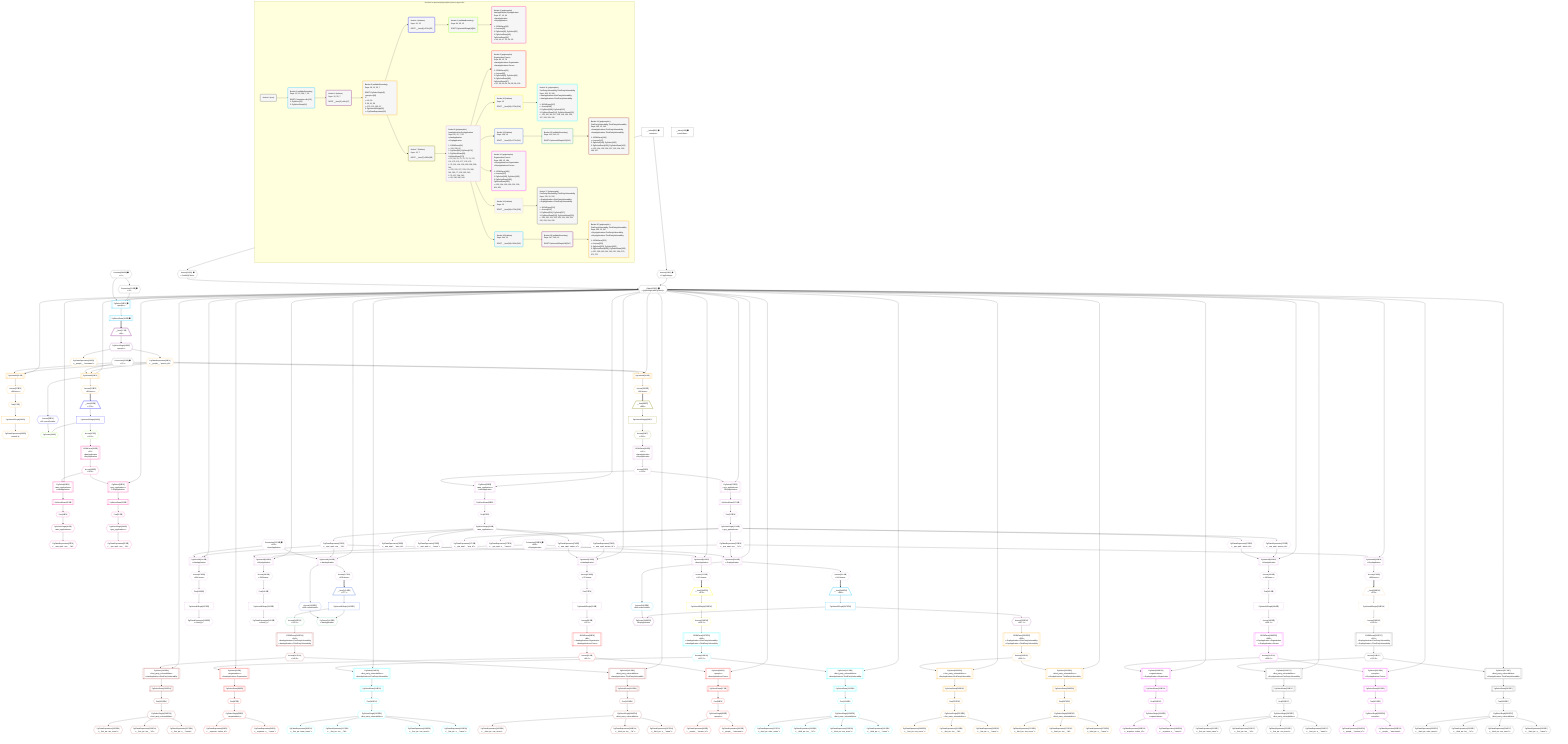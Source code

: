 %%{init: {'themeVariables': { 'fontSize': '12px'}}}%%
graph TD
    classDef path fill:#eee,stroke:#000,color:#000
    classDef plan fill:#fff,stroke-width:1px,color:#000
    classDef itemplan fill:#fff,stroke-width:2px,color:#000
    classDef unbatchedplan fill:#dff,stroke-width:1px,color:#000
    classDef sideeffectplan fill:#fcc,stroke-width:2px,color:#000
    classDef bucket fill:#f6f6f6,color:#000,stroke-width:2px,text-align:left


    %% plan dependencies
    Connection13{{"Connection[13∈0] ➊<br />ᐸ9ᐳ"}}:::plan
    Constant284{{"Constant[284∈0] ➊<br />ᐸ4ᐳ"}}:::plan
    Constant284 --> Connection13
    Connection25{{"Connection[25∈0] ➊<br />ᐸ21ᐳ"}}:::plan
    Object12{{"Object[12∈0] ➊<br />ᐸ{pgSettings,withPgClient}ᐳ"}}:::plan
    Access10{{"Access[10∈0] ➊<br />ᐸ2.pgSettingsᐳ"}}:::plan
    Access11{{"Access[11∈0] ➊<br />ᐸ2.withPgClientᐳ"}}:::plan
    Access10 & Access11 --> Object12
    __Value2["__Value[2∈0] ➊<br />ᐸcontextᐳ"]:::plan
    __Value2 --> Access10
    __Value2 --> Access11
    __Value4["__Value[4∈0] ➊<br />ᐸrootValueᐳ"]:::plan
    PgSelect15[["PgSelect[15∈1] ➊<br />ᐸpeopleᐳ"]]:::plan
    Object12 & Connection13 & Constant284 --> PgSelect15
    PgSelectRows16[["PgSelectRows[16∈1] ➊"]]:::plan
    PgSelect15 --> PgSelectRows16
    __Item17[/"__Item[17∈2]<br />ᐸ16ᐳ"\]:::itemplan
    PgSelectRows16 ==> __Item17
    PgSelectSingle18{{"PgSelectSingle[18∈2]<br />ᐸpeopleᐳ"}}:::plan
    __Item17 --> PgSelectSingle18
    PgUnionAll31[["PgUnionAll[31∈3]"]]:::plan
    PgClassExpression19{{"PgClassExpression[19∈3]<br />ᐸ__people__.”person_id”ᐳ"}}:::plan
    Object12 & PgClassExpression19 & Connection25 --> PgUnionAll31
    PgUnionAll56[["PgUnionAll[56∈3]"]]:::plan
    Object12 & PgClassExpression19 & Connection25 --> PgUnionAll56
    PgUnionAll26[["PgUnionAll[26∈3]"]]:::plan
    Object12 & PgClassExpression19 & Connection25 --> PgUnionAll26
    PgSelectSingle18 --> PgClassExpression19
    PgClassExpression20{{"PgClassExpression[20∈3]<br />ᐸ__people__.”username”ᐳ"}}:::plan
    PgSelectSingle18 --> PgClassExpression20
    First27{{"First[27∈3]"}}:::plan
    Access273{{"Access[273∈3]<br />ᐸ26.itemsᐳ"}}:::plan
    Access273 --> First27
    PgUnionAllSingle29["PgUnionAllSingle[29∈3]"]:::plan
    First27 --> PgUnionAllSingle29
    PgClassExpression30{{"PgClassExpression[30∈3]<br />ᐸcount(*)ᐳ"}}:::plan
    PgUnionAllSingle29 --> PgClassExpression30
    PgUnionAll26 --> Access273
    Access274{{"Access[274∈3]<br />ᐸ31.itemsᐳ"}}:::plan
    PgUnionAll31 --> Access274
    Access283{{"Access[283∈3]<br />ᐸ56.itemsᐳ"}}:::plan
    PgUnionAll56 --> Access283
    __Item33[/"__Item[33∈4]<br />ᐸ274ᐳ"\]:::itemplan
    Access274 ==> __Item33
    PgUnionAllSingle34["PgUnionAllSingle[34∈4]"]:::plan
    __Item33 --> PgUnionAllSingle34
    Access35{{"Access[35∈4]<br />ᐸ31.cursorDetailsᐳ"}}:::plan
    PgUnionAll31 --> Access35
    PgCursor36{{"PgCursor[36∈5]"}}:::plan
    PgUnionAllSingle34 & Access35 --> PgCursor36
    Access37{{"Access[37∈5]<br />ᐸ34.1ᐳ"}}:::plan
    PgUnionAllSingle34 --> Access37
    PgSelect40[["PgSelect[40∈6]<br />ᐸaws_applicationsᐳ<br />ᐳAwsApplication"]]:::plan
    Access39{{"Access[39∈6]<br />ᐸ38.0ᐳ"}}:::plan
    Object12 & Access39 --> PgSelect40
    PgSelect50[["PgSelect[50∈6]<br />ᐸgcp_applicationsᐳ<br />ᐳGcpApplication"]]:::plan
    Object12 & Access39 --> PgSelect50
    JSONParse38[["JSONParse[38∈6]<br />ᐸ37ᐳ<br />ᐳAwsApplication<br />ᐳGcpApplication"]]:::plan
    Access37 --> JSONParse38
    JSONParse38 --> Access39
    First44{{"First[44∈6]"}}:::plan
    PgSelectRows45[["PgSelectRows[45∈6]"]]:::plan
    PgSelectRows45 --> First44
    PgSelect40 --> PgSelectRows45
    PgSelectSingle46{{"PgSelectSingle[46∈6]<br />ᐸaws_applicationsᐳ"}}:::plan
    First44 --> PgSelectSingle46
    PgClassExpression47{{"PgClassExpression[47∈6]<br />ᐸ__aws_appl...ons__.”id”ᐳ"}}:::plan
    PgSelectSingle46 --> PgClassExpression47
    First52{{"First[52∈6]"}}:::plan
    PgSelectRows53[["PgSelectRows[53∈6]"]]:::plan
    PgSelectRows53 --> First52
    PgSelect50 --> PgSelectRows53
    PgSelectSingle54{{"PgSelectSingle[54∈6]<br />ᐸgcp_applicationsᐳ"}}:::plan
    First52 --> PgSelectSingle54
    PgClassExpression55{{"PgClassExpression[55∈6]<br />ᐸ__gcp_appl...ons__.”id”ᐳ"}}:::plan
    PgSelectSingle54 --> PgClassExpression55
    __Item58[/"__Item[58∈7]<br />ᐸ283ᐳ"\]:::itemplan
    Access283 ==> __Item58
    PgUnionAllSingle59["PgUnionAllSingle[59∈7]"]:::plan
    __Item58 --> PgUnionAllSingle59
    Access60{{"Access[60∈7]<br />ᐸ59.1ᐳ"}}:::plan
    PgUnionAllSingle59 --> Access60
    PgUnionAll139[["PgUnionAll[139∈8]<br />ᐳAwsApplication"]]:::plan
    PgClassExpression71{{"PgClassExpression[71∈8]<br />ᐸ__aws_appl...ons__.”id”ᐳ"}}:::plan
    Connection133{{"Connection[133∈8] ➊<br />ᐸ131ᐳ<br />ᐳAwsApplication"}}:::plan
    Object12 & PgClassExpression71 & Connection133 --> PgUnionAll139
    PgUnionAll244[["PgUnionAll[244∈8]<br />ᐳGcpApplication"]]:::plan
    PgClassExpression176{{"PgClassExpression[176∈8]<br />ᐸ__gcp_appl...ons__.”id”ᐳ"}}:::plan
    Connection238{{"Connection[238∈8] ➊<br />ᐸ236ᐳ<br />ᐳGcpApplication"}}:::plan
    Object12 & PgClassExpression176 & Connection238 --> PgUnionAll244
    PgUnionAll101[["PgUnionAll[101∈8]<br />ᐳAwsApplication"]]:::plan
    Object12 & PgClassExpression71 --> PgUnionAll101
    PgUnionAll206[["PgUnionAll[206∈8]<br />ᐳGcpApplication"]]:::plan
    Object12 & PgClassExpression176 --> PgUnionAll206
    PgUnionAll75[["PgUnionAll[75∈8]<br />ᐳAwsApplication"]]:::plan
    PgClassExpression73{{"PgClassExpression[73∈8]<br />ᐸ__aws_appl...person_id”ᐳ"}}:::plan
    PgClassExpression74{{"PgClassExpression[74∈8]<br />ᐸ__aws_appl...zation_id”ᐳ"}}:::plan
    Object12 & PgClassExpression73 & PgClassExpression74 --> PgUnionAll75
    PgUnionAll134[["PgUnionAll[134∈8]<br />ᐳAwsApplication"]]:::plan
    Object12 & PgClassExpression71 & Connection133 --> PgUnionAll134
    PgUnionAll180[["PgUnionAll[180∈8]<br />ᐳGcpApplication"]]:::plan
    PgClassExpression178{{"PgClassExpression[178∈8]<br />ᐸ__gcp_appl...person_id”ᐳ"}}:::plan
    PgClassExpression179{{"PgClassExpression[179∈8]<br />ᐸ__gcp_appl...zation_id”ᐳ"}}:::plan
    Object12 & PgClassExpression178 & PgClassExpression179 --> PgUnionAll180
    PgUnionAll239[["PgUnionAll[239∈8]<br />ᐳGcpApplication"]]:::plan
    Object12 & PgClassExpression176 & Connection238 --> PgUnionAll239
    PgSelect63[["PgSelect[63∈8]<br />ᐸaws_applicationsᐳ<br />ᐳAwsApplication"]]:::plan
    Access62{{"Access[62∈8]<br />ᐸ61.0ᐳ"}}:::plan
    Object12 & Access62 --> PgSelect63
    PgSelect170[["PgSelect[170∈8]<br />ᐸgcp_applicationsᐳ<br />ᐳGcpApplication"]]:::plan
    Object12 & Access62 --> PgSelect170
    JSONParse61[["JSONParse[61∈8]<br />ᐸ60ᐳ<br />ᐳAwsApplication<br />ᐳGcpApplication"]]:::plan
    Access60 --> JSONParse61
    JSONParse61 --> Access62
    First67{{"First[67∈8]"}}:::plan
    PgSelectRows68[["PgSelectRows[68∈8]"]]:::plan
    PgSelectRows68 --> First67
    PgSelect63 --> PgSelectRows68
    PgSelectSingle69{{"PgSelectSingle[69∈8]<br />ᐸaws_applicationsᐳ"}}:::plan
    First67 --> PgSelectSingle69
    PgClassExpression70{{"PgClassExpression[70∈8]<br />ᐸ__aws_appl..._.”aws_id”ᐳ"}}:::plan
    PgSelectSingle69 --> PgClassExpression70
    PgSelectSingle69 --> PgClassExpression71
    PgClassExpression72{{"PgClassExpression[72∈8]<br />ᐸ__aws_appl...s__.”name”ᐳ"}}:::plan
    PgSelectSingle69 --> PgClassExpression72
    PgSelectSingle69 --> PgClassExpression73
    PgSelectSingle69 --> PgClassExpression74
    First77{{"First[77∈8]"}}:::plan
    Access278{{"Access[278∈8]<br />ᐸ75.itemsᐳ"}}:::plan
    Access278 --> First77
    PgUnionAllSingle79["PgUnionAllSingle[79∈8]"]:::plan
    First77 --> PgUnionAllSingle79
    Access80{{"Access[80∈8]<br />ᐸ79.1ᐳ"}}:::plan
    PgUnionAllSingle79 --> Access80
    First135{{"First[135∈8]"}}:::plan
    Access276{{"Access[276∈8]<br />ᐸ134.itemsᐳ"}}:::plan
    Access276 --> First135
    PgUnionAllSingle137["PgUnionAllSingle[137∈8]"]:::plan
    First135 --> PgUnionAllSingle137
    PgClassExpression138{{"PgClassExpression[138∈8]<br />ᐸcount(*)ᐳ"}}:::plan
    PgUnionAllSingle137 --> PgClassExpression138
    First172{{"First[172∈8]"}}:::plan
    PgSelectRows173[["PgSelectRows[173∈8]"]]:::plan
    PgSelectRows173 --> First172
    PgSelect170 --> PgSelectRows173
    PgSelectSingle174{{"PgSelectSingle[174∈8]<br />ᐸgcp_applicationsᐳ"}}:::plan
    First172 --> PgSelectSingle174
    PgClassExpression175{{"PgClassExpression[175∈8]<br />ᐸ__gcp_appl..._.”gcp_id”ᐳ"}}:::plan
    PgSelectSingle174 --> PgClassExpression175
    PgSelectSingle174 --> PgClassExpression176
    PgClassExpression177{{"PgClassExpression[177∈8]<br />ᐸ__gcp_appl...s__.”name”ᐳ"}}:::plan
    PgSelectSingle174 --> PgClassExpression177
    PgSelectSingle174 --> PgClassExpression178
    PgSelectSingle174 --> PgClassExpression179
    First182{{"First[182∈8]"}}:::plan
    Access282{{"Access[282∈8]<br />ᐸ180.itemsᐳ"}}:::plan
    Access282 --> First182
    PgUnionAllSingle184["PgUnionAllSingle[184∈8]"]:::plan
    First182 --> PgUnionAllSingle184
    Access185{{"Access[185∈8]<br />ᐸ184.1ᐳ"}}:::plan
    PgUnionAllSingle184 --> Access185
    First240{{"First[240∈8]"}}:::plan
    Access280{{"Access[280∈8]<br />ᐸ239.itemsᐳ"}}:::plan
    Access280 --> First240
    PgUnionAllSingle242["PgUnionAllSingle[242∈8]"]:::plan
    First240 --> PgUnionAllSingle242
    PgClassExpression243{{"PgClassExpression[243∈8]<br />ᐸcount(*)ᐳ"}}:::plan
    PgUnionAllSingle242 --> PgClassExpression243
    Access275{{"Access[275∈8]<br />ᐸ101.itemsᐳ"}}:::plan
    PgUnionAll101 --> Access275
    PgUnionAll134 --> Access276
    Access277{{"Access[277∈8]<br />ᐸ139.itemsᐳ"}}:::plan
    PgUnionAll139 --> Access277
    PgUnionAll75 --> Access278
    Access279{{"Access[279∈8]<br />ᐸ206.itemsᐳ"}}:::plan
    PgUnionAll206 --> Access279
    PgUnionAll239 --> Access280
    Access281{{"Access[281∈8]<br />ᐸ244.itemsᐳ"}}:::plan
    PgUnionAll244 --> Access281
    PgUnionAll180 --> Access282
    PgSelect83[["PgSelect[83∈9]<br />ᐸorganizationsᐳ<br />ᐳAwsApplicationᐳOrganization"]]:::plan
    Access82{{"Access[82∈9]<br />ᐸ81.0ᐳ"}}:::plan
    Object12 & Access82 --> PgSelect83
    PgSelect94[["PgSelect[94∈9]<br />ᐸpeopleᐳ<br />ᐳAwsApplicationᐳPerson"]]:::plan
    Object12 & Access82 --> PgSelect94
    JSONParse81[["JSONParse[81∈9]<br />ᐸ80ᐳ<br />ᐳAwsApplicationᐳOrganization<br />ᐳAwsApplicationᐳPerson"]]:::plan
    Access80 --> JSONParse81
    JSONParse81 --> Access82
    First87{{"First[87∈9]"}}:::plan
    PgSelectRows88[["PgSelectRows[88∈9]"]]:::plan
    PgSelectRows88 --> First87
    PgSelect83 --> PgSelectRows88
    PgSelectSingle89{{"PgSelectSingle[89∈9]<br />ᐸorganizationsᐳ"}}:::plan
    First87 --> PgSelectSingle89
    PgClassExpression90{{"PgClassExpression[90∈9]<br />ᐸ__organiza...zation_id”ᐳ"}}:::plan
    PgSelectSingle89 --> PgClassExpression90
    PgClassExpression91{{"PgClassExpression[91∈9]<br />ᐸ__organiza...s__.”name”ᐳ"}}:::plan
    PgSelectSingle89 --> PgClassExpression91
    First96{{"First[96∈9]"}}:::plan
    PgSelectRows97[["PgSelectRows[97∈9]"]]:::plan
    PgSelectRows97 --> First96
    PgSelect94 --> PgSelectRows97
    PgSelectSingle98{{"PgSelectSingle[98∈9]<br />ᐸpeopleᐳ"}}:::plan
    First96 --> PgSelectSingle98
    PgClassExpression99{{"PgClassExpression[99∈9]<br />ᐸ__people__.”person_id”ᐳ"}}:::plan
    PgSelectSingle98 --> PgClassExpression99
    PgClassExpression100{{"PgClassExpression[100∈9]<br />ᐸ__people__.”username”ᐳ"}}:::plan
    PgSelectSingle98 --> PgClassExpression100
    __Item104[/"__Item[104∈10]<br />ᐸ275ᐳ"\]:::itemplan
    Access275 ==> __Item104
    PgUnionAllSingle105["PgUnionAllSingle[105∈10]"]:::plan
    __Item104 --> PgUnionAllSingle105
    Access106{{"Access[106∈10]<br />ᐸ105.1ᐳ"}}:::plan
    PgUnionAllSingle105 --> Access106
    PgSelect109[["PgSelect[109∈11]<br />ᐸfirst_party_vulnerabilitiesᐳ<br />ᐳAwsApplicationᐳFirstPartyVulnerability"]]:::plan
    Access108{{"Access[108∈11]<br />ᐸ107.0ᐳ"}}:::plan
    Object12 & Access108 --> PgSelect109
    PgSelect122[["PgSelect[122∈11]<br />ᐸthird_party_vulnerabilitiesᐳ<br />ᐳAwsApplicationᐳThirdPartyVulnerability"]]:::plan
    Object12 & Access108 --> PgSelect122
    JSONParse107[["JSONParse[107∈11]<br />ᐸ106ᐳ<br />ᐳAwsApplicationᐳFirstPartyVulnerability<br />ᐳAwsApplicationᐳThirdPartyVulnerability"]]:::plan
    Access106 --> JSONParse107
    JSONParse107 --> Access108
    First113{{"First[113∈11]"}}:::plan
    PgSelectRows114[["PgSelectRows[114∈11]"]]:::plan
    PgSelectRows114 --> First113
    PgSelect109 --> PgSelectRows114
    PgSelectSingle115{{"PgSelectSingle[115∈11]<br />ᐸfirst_party_vulnerabilitiesᐳ"}}:::plan
    First113 --> PgSelectSingle115
    PgClassExpression116{{"PgClassExpression[116∈11]<br />ᐸ__first_pa...team_name”ᐳ"}}:::plan
    PgSelectSingle115 --> PgClassExpression116
    PgClassExpression117{{"PgClassExpression[117∈11]<br />ᐸ__first_pa...ies__.”id”ᐳ"}}:::plan
    PgSelectSingle115 --> PgClassExpression117
    PgClassExpression118{{"PgClassExpression[118∈11]<br />ᐸ__first_pa...vss_score”ᐳ"}}:::plan
    PgSelectSingle115 --> PgClassExpression118
    PgClassExpression119{{"PgClassExpression[119∈11]<br />ᐸ__first_pa...s__.”name”ᐳ"}}:::plan
    PgSelectSingle115 --> PgClassExpression119
    First124{{"First[124∈11]"}}:::plan
    PgSelectRows125[["PgSelectRows[125∈11]"]]:::plan
    PgSelectRows125 --> First124
    PgSelect122 --> PgSelectRows125
    PgSelectSingle126{{"PgSelectSingle[126∈11]<br />ᐸthird_party_vulnerabilitiesᐳ"}}:::plan
    First124 --> PgSelectSingle126
    PgClassExpression127{{"PgClassExpression[127∈11]<br />ᐸ__third_pa...ndor_name”ᐳ"}}:::plan
    PgSelectSingle126 --> PgClassExpression127
    PgClassExpression128{{"PgClassExpression[128∈11]<br />ᐸ__third_pa...ies__.”id”ᐳ"}}:::plan
    PgSelectSingle126 --> PgClassExpression128
    PgClassExpression129{{"PgClassExpression[129∈11]<br />ᐸ__third_pa...vss_score”ᐳ"}}:::plan
    PgSelectSingle126 --> PgClassExpression129
    PgClassExpression130{{"PgClassExpression[130∈11]<br />ᐸ__third_pa...s__.”name”ᐳ"}}:::plan
    PgSelectSingle126 --> PgClassExpression130
    __Item141[/"__Item[141∈12]<br />ᐸ277ᐳ"\]:::itemplan
    Access277 ==> __Item141
    PgUnionAllSingle142["PgUnionAllSingle[142∈12]"]:::plan
    __Item141 --> PgUnionAllSingle142
    Access143{{"Access[143∈12]<br />ᐸ139.cursorDetailsᐳ"}}:::plan
    PgUnionAll139 --> Access143
    PgCursor144{{"PgCursor[144∈13]<br />ᐳAwsApplication"}}:::plan
    PgUnionAllSingle142 & Access143 --> PgCursor144
    Access145{{"Access[145∈13]<br />ᐸ142.1ᐳ"}}:::plan
    PgUnionAllSingle142 --> Access145
    PgSelect148[["PgSelect[148∈14]<br />ᐸfirst_party_vulnerabilitiesᐳ<br />ᐳAwsApplicationᐳFirstPartyVulnerability"]]:::plan
    Access147{{"Access[147∈14]<br />ᐸ146.0ᐳ"}}:::plan
    Object12 & Access147 --> PgSelect148
    PgSelect160[["PgSelect[160∈14]<br />ᐸthird_party_vulnerabilitiesᐳ<br />ᐳAwsApplicationᐳThirdPartyVulnerability"]]:::plan
    Object12 & Access147 --> PgSelect160
    JSONParse146[["JSONParse[146∈14]<br />ᐸ145ᐳ<br />ᐳAwsApplicationᐳFirstPartyVulnerability<br />ᐳAwsApplicationᐳThirdPartyVulnerability"]]:::plan
    Access145 --> JSONParse146
    JSONParse146 --> Access147
    First152{{"First[152∈14]"}}:::plan
    PgSelectRows153[["PgSelectRows[153∈14]"]]:::plan
    PgSelectRows153 --> First152
    PgSelect148 --> PgSelectRows153
    PgSelectSingle154{{"PgSelectSingle[154∈14]<br />ᐸfirst_party_vulnerabilitiesᐳ"}}:::plan
    First152 --> PgSelectSingle154
    PgClassExpression155{{"PgClassExpression[155∈14]<br />ᐸ__first_pa...vss_score”ᐳ"}}:::plan
    PgSelectSingle154 --> PgClassExpression155
    PgClassExpression156{{"PgClassExpression[156∈14]<br />ᐸ__first_pa...ies__.”id”ᐳ"}}:::plan
    PgSelectSingle154 --> PgClassExpression156
    PgClassExpression157{{"PgClassExpression[157∈14]<br />ᐸ__first_pa...s__.”name”ᐳ"}}:::plan
    PgSelectSingle154 --> PgClassExpression157
    First162{{"First[162∈14]"}}:::plan
    PgSelectRows163[["PgSelectRows[163∈14]"]]:::plan
    PgSelectRows163 --> First162
    PgSelect160 --> PgSelectRows163
    PgSelectSingle164{{"PgSelectSingle[164∈14]<br />ᐸthird_party_vulnerabilitiesᐳ"}}:::plan
    First162 --> PgSelectSingle164
    PgClassExpression165{{"PgClassExpression[165∈14]<br />ᐸ__third_pa...vss_score”ᐳ"}}:::plan
    PgSelectSingle164 --> PgClassExpression165
    PgClassExpression166{{"PgClassExpression[166∈14]<br />ᐸ__third_pa...ies__.”id”ᐳ"}}:::plan
    PgSelectSingle164 --> PgClassExpression166
    PgClassExpression167{{"PgClassExpression[167∈14]<br />ᐸ__third_pa...s__.”name”ᐳ"}}:::plan
    PgSelectSingle164 --> PgClassExpression167
    PgSelect188[["PgSelect[188∈15]<br />ᐸorganizationsᐳ<br />ᐳGcpApplicationᐳOrganization"]]:::plan
    Access187{{"Access[187∈15]<br />ᐸ186.0ᐳ"}}:::plan
    Object12 & Access187 --> PgSelect188
    PgSelect199[["PgSelect[199∈15]<br />ᐸpeopleᐳ<br />ᐳGcpApplicationᐳPerson"]]:::plan
    Object12 & Access187 --> PgSelect199
    JSONParse186[["JSONParse[186∈15]<br />ᐸ185ᐳ<br />ᐳGcpApplicationᐳOrganization<br />ᐳGcpApplicationᐳPerson"]]:::plan
    Access185 --> JSONParse186
    JSONParse186 --> Access187
    First192{{"First[192∈15]"}}:::plan
    PgSelectRows193[["PgSelectRows[193∈15]"]]:::plan
    PgSelectRows193 --> First192
    PgSelect188 --> PgSelectRows193
    PgSelectSingle194{{"PgSelectSingle[194∈15]<br />ᐸorganizationsᐳ"}}:::plan
    First192 --> PgSelectSingle194
    PgClassExpression195{{"PgClassExpression[195∈15]<br />ᐸ__organiza...zation_id”ᐳ"}}:::plan
    PgSelectSingle194 --> PgClassExpression195
    PgClassExpression196{{"PgClassExpression[196∈15]<br />ᐸ__organiza...s__.”name”ᐳ"}}:::plan
    PgSelectSingle194 --> PgClassExpression196
    First201{{"First[201∈15]"}}:::plan
    PgSelectRows202[["PgSelectRows[202∈15]"]]:::plan
    PgSelectRows202 --> First201
    PgSelect199 --> PgSelectRows202
    PgSelectSingle203{{"PgSelectSingle[203∈15]<br />ᐸpeopleᐳ"}}:::plan
    First201 --> PgSelectSingle203
    PgClassExpression204{{"PgClassExpression[204∈15]<br />ᐸ__people__.”person_id”ᐳ"}}:::plan
    PgSelectSingle203 --> PgClassExpression204
    PgClassExpression205{{"PgClassExpression[205∈15]<br />ᐸ__people__.”username”ᐳ"}}:::plan
    PgSelectSingle203 --> PgClassExpression205
    __Item209[/"__Item[209∈16]<br />ᐸ279ᐳ"\]:::itemplan
    Access279 ==> __Item209
    PgUnionAllSingle210["PgUnionAllSingle[210∈16]"]:::plan
    __Item209 --> PgUnionAllSingle210
    Access211{{"Access[211∈16]<br />ᐸ210.1ᐳ"}}:::plan
    PgUnionAllSingle210 --> Access211
    PgSelect214[["PgSelect[214∈17]<br />ᐸfirst_party_vulnerabilitiesᐳ<br />ᐳGcpApplicationᐳFirstPartyVulnerability"]]:::plan
    Access213{{"Access[213∈17]<br />ᐸ212.0ᐳ"}}:::plan
    Object12 & Access213 --> PgSelect214
    PgSelect227[["PgSelect[227∈17]<br />ᐸthird_party_vulnerabilitiesᐳ<br />ᐳGcpApplicationᐳThirdPartyVulnerability"]]:::plan
    Object12 & Access213 --> PgSelect227
    JSONParse212[["JSONParse[212∈17]<br />ᐸ211ᐳ<br />ᐳGcpApplicationᐳFirstPartyVulnerability<br />ᐳGcpApplicationᐳThirdPartyVulnerability"]]:::plan
    Access211 --> JSONParse212
    JSONParse212 --> Access213
    First218{{"First[218∈17]"}}:::plan
    PgSelectRows219[["PgSelectRows[219∈17]"]]:::plan
    PgSelectRows219 --> First218
    PgSelect214 --> PgSelectRows219
    PgSelectSingle220{{"PgSelectSingle[220∈17]<br />ᐸfirst_party_vulnerabilitiesᐳ"}}:::plan
    First218 --> PgSelectSingle220
    PgClassExpression221{{"PgClassExpression[221∈17]<br />ᐸ__first_pa...team_name”ᐳ"}}:::plan
    PgSelectSingle220 --> PgClassExpression221
    PgClassExpression222{{"PgClassExpression[222∈17]<br />ᐸ__first_pa...ies__.”id”ᐳ"}}:::plan
    PgSelectSingle220 --> PgClassExpression222
    PgClassExpression223{{"PgClassExpression[223∈17]<br />ᐸ__first_pa...vss_score”ᐳ"}}:::plan
    PgSelectSingle220 --> PgClassExpression223
    PgClassExpression224{{"PgClassExpression[224∈17]<br />ᐸ__first_pa...s__.”name”ᐳ"}}:::plan
    PgSelectSingle220 --> PgClassExpression224
    First229{{"First[229∈17]"}}:::plan
    PgSelectRows230[["PgSelectRows[230∈17]"]]:::plan
    PgSelectRows230 --> First229
    PgSelect227 --> PgSelectRows230
    PgSelectSingle231{{"PgSelectSingle[231∈17]<br />ᐸthird_party_vulnerabilitiesᐳ"}}:::plan
    First229 --> PgSelectSingle231
    PgClassExpression232{{"PgClassExpression[232∈17]<br />ᐸ__third_pa...ndor_name”ᐳ"}}:::plan
    PgSelectSingle231 --> PgClassExpression232
    PgClassExpression233{{"PgClassExpression[233∈17]<br />ᐸ__third_pa...ies__.”id”ᐳ"}}:::plan
    PgSelectSingle231 --> PgClassExpression233
    PgClassExpression234{{"PgClassExpression[234∈17]<br />ᐸ__third_pa...vss_score”ᐳ"}}:::plan
    PgSelectSingle231 --> PgClassExpression234
    PgClassExpression235{{"PgClassExpression[235∈17]<br />ᐸ__third_pa...s__.”name”ᐳ"}}:::plan
    PgSelectSingle231 --> PgClassExpression235
    __Item246[/"__Item[246∈18]<br />ᐸ281ᐳ"\]:::itemplan
    Access281 ==> __Item246
    PgUnionAllSingle247["PgUnionAllSingle[247∈18]"]:::plan
    __Item246 --> PgUnionAllSingle247
    Access248{{"Access[248∈18]<br />ᐸ244.cursorDetailsᐳ"}}:::plan
    PgUnionAll244 --> Access248
    PgCursor249{{"PgCursor[249∈19]<br />ᐳGcpApplication"}}:::plan
    PgUnionAllSingle247 & Access248 --> PgCursor249
    Access250{{"Access[250∈19]<br />ᐸ247.1ᐳ"}}:::plan
    PgUnionAllSingle247 --> Access250
    PgSelect253[["PgSelect[253∈20]<br />ᐸfirst_party_vulnerabilitiesᐳ<br />ᐳGcpApplicationᐳFirstPartyVulnerability"]]:::plan
    Access252{{"Access[252∈20]<br />ᐸ251.0ᐳ"}}:::plan
    Object12 & Access252 --> PgSelect253
    PgSelect265[["PgSelect[265∈20]<br />ᐸthird_party_vulnerabilitiesᐳ<br />ᐳGcpApplicationᐳThirdPartyVulnerability"]]:::plan
    Object12 & Access252 --> PgSelect265
    JSONParse251[["JSONParse[251∈20]<br />ᐸ250ᐳ<br />ᐳGcpApplicationᐳFirstPartyVulnerability<br />ᐳGcpApplicationᐳThirdPartyVulnerability"]]:::plan
    Access250 --> JSONParse251
    JSONParse251 --> Access252
    First257{{"First[257∈20]"}}:::plan
    PgSelectRows258[["PgSelectRows[258∈20]"]]:::plan
    PgSelectRows258 --> First257
    PgSelect253 --> PgSelectRows258
    PgSelectSingle259{{"PgSelectSingle[259∈20]<br />ᐸfirst_party_vulnerabilitiesᐳ"}}:::plan
    First257 --> PgSelectSingle259
    PgClassExpression260{{"PgClassExpression[260∈20]<br />ᐸ__first_pa...vss_score”ᐳ"}}:::plan
    PgSelectSingle259 --> PgClassExpression260
    PgClassExpression261{{"PgClassExpression[261∈20]<br />ᐸ__first_pa...ies__.”id”ᐳ"}}:::plan
    PgSelectSingle259 --> PgClassExpression261
    PgClassExpression262{{"PgClassExpression[262∈20]<br />ᐸ__first_pa...s__.”name”ᐳ"}}:::plan
    PgSelectSingle259 --> PgClassExpression262
    First267{{"First[267∈20]"}}:::plan
    PgSelectRows268[["PgSelectRows[268∈20]"]]:::plan
    PgSelectRows268 --> First267
    PgSelect265 --> PgSelectRows268
    PgSelectSingle269{{"PgSelectSingle[269∈20]<br />ᐸthird_party_vulnerabilitiesᐳ"}}:::plan
    First267 --> PgSelectSingle269
    PgClassExpression270{{"PgClassExpression[270∈20]<br />ᐸ__third_pa...vss_score”ᐳ"}}:::plan
    PgSelectSingle269 --> PgClassExpression270
    PgClassExpression271{{"PgClassExpression[271∈20]<br />ᐸ__third_pa...ies__.”id”ᐳ"}}:::plan
    PgSelectSingle269 --> PgClassExpression271
    PgClassExpression272{{"PgClassExpression[272∈20]<br />ᐸ__third_pa...s__.”name”ᐳ"}}:::plan
    PgSelectSingle269 --> PgClassExpression272

    %% define steps

    subgraph "Buckets for queries/polymorphic/person-app-vulns"
    Bucket0("Bucket 0 (root)"):::bucket
    classDef bucket0 stroke:#696969
    class Bucket0,__Value2,__Value4,Access10,Access11,Object12,Connection13,Connection25,Constant284 bucket0
    Bucket1("Bucket 1 (nullableBoundary)<br />Deps: 12, 13, 284, 7, 25<br /><br />ROOT Connectionᐸ9ᐳ[13]<br />1: PgSelect[15]<br />2: PgSelectRows[16]"):::bucket
    classDef bucket1 stroke:#00bfff
    class Bucket1,PgSelect15,PgSelectRows16 bucket1
    Bucket2("Bucket 2 (listItem)<br />Deps: 12, 25, 7<br /><br />ROOT __Item{2}ᐸ16ᐳ[17]"):::bucket
    classDef bucket2 stroke:#7f007f
    class Bucket2,__Item17,PgSelectSingle18 bucket2
    Bucket3("Bucket 3 (nullableBoundary)<br />Deps: 18, 12, 25, 7<br /><br />ROOT PgSelectSingle{2}ᐸpeopleᐳ[18]<br />1: <br />ᐳ: 19, 20<br />2: 26, 31, 56<br />ᐳ: 273, 274, 283, 27<br />3: PgUnionAllSingle[29]<br />ᐳ: PgClassExpression[30]"):::bucket
    classDef bucket3 stroke:#ffa500
    class Bucket3,PgClassExpression19,PgClassExpression20,PgUnionAll26,First27,PgUnionAllSingle29,PgClassExpression30,PgUnionAll31,PgUnionAll56,Access273,Access274,Access283 bucket3
    Bucket4("Bucket 4 (listItem)<br />Deps: 31, 12<br /><br />ROOT __Item{4}ᐸ274ᐳ[33]"):::bucket
    classDef bucket4 stroke:#0000ff
    class Bucket4,__Item33,PgUnionAllSingle34,Access35 bucket4
    Bucket5("Bucket 5 (nullableBoundary)<br />Deps: 34, 35, 12<br /><br />ROOT PgUnionAllSingle{4}[34]"):::bucket
    classDef bucket5 stroke:#7fff00
    class Bucket5,PgCursor36,Access37 bucket5
    Bucket6("Bucket 6 (polymorphic)<br />AwsApplication,GcpApplication<br />Deps: 37, 12, 34<br />ᐳAwsApplication<br />ᐳGcpApplication<br /><br />1: JSONParse[38]<br />ᐳ: Access[39]<br />2: PgSelect[40], PgSelect[50]<br />3: PgSelectRows[45], PgSelectRows[53]<br />ᐳ: 44, 46, 47, 52, 54, 55"):::bucket
    classDef bucket6 stroke:#ff1493
    class Bucket6,JSONParse38,Access39,PgSelect40,First44,PgSelectRows45,PgSelectSingle46,PgClassExpression47,PgSelect50,First52,PgSelectRows53,PgSelectSingle54,PgClassExpression55 bucket6
    Bucket7("Bucket 7 (listItem)<br />Deps: 12, 7<br /><br />ROOT __Item{7}ᐸ283ᐳ[58]"):::bucket
    classDef bucket7 stroke:#808000
    class Bucket7,__Item58,PgUnionAllSingle59,Access60 bucket7
    Bucket8("Bucket 8 (polymorphic)<br />AwsApplication,GcpApplication<br />Deps: 60, 12, 7, 59<br />ᐳAwsApplication<br />ᐳGcpApplication<br /><br />1: JSONParse[61]<br />ᐳ: 133, 238, 62<br />2: PgSelect[63], PgSelect[170]<br />3: PgSelectRows[68], PgSelectRows[173]<br />ᐳ: 67, 69, 70, 71, 72, 73, 74, 172, 174, 175, 176, 177, 178, 179<br />4: 75, 101, 134, 139, 180, 206, 239, 244<br />ᐳ: 275, 276, 277, 278, 279, 280, 281, 282, 77, 135, 182, 240<br />5: 79, 137, 184, 242<br />ᐳ: 80, 138, 185, 243"):::bucket
    classDef bucket8 stroke:#dda0dd
    class Bucket8,JSONParse61,Access62,PgSelect63,First67,PgSelectRows68,PgSelectSingle69,PgClassExpression70,PgClassExpression71,PgClassExpression72,PgClassExpression73,PgClassExpression74,PgUnionAll75,First77,PgUnionAllSingle79,Access80,PgUnionAll101,Connection133,PgUnionAll134,First135,PgUnionAllSingle137,PgClassExpression138,PgUnionAll139,PgSelect170,First172,PgSelectRows173,PgSelectSingle174,PgClassExpression175,PgClassExpression176,PgClassExpression177,PgClassExpression178,PgClassExpression179,PgUnionAll180,First182,PgUnionAllSingle184,Access185,PgUnionAll206,Connection238,PgUnionAll239,First240,PgUnionAllSingle242,PgClassExpression243,PgUnionAll244,Access275,Access276,Access277,Access278,Access279,Access280,Access281,Access282 bucket8
    Bucket9("Bucket 9 (polymorphic)<br />Organization,Person<br />Deps: 80, 12, 79<br />ᐳAwsApplicationᐳOrganization<br />ᐳAwsApplicationᐳPerson<br /><br />1: JSONParse[81]<br />ᐳ: Access[82]<br />2: PgSelect[83], PgSelect[94]<br />3: PgSelectRows[88], PgSelectRows[97]<br />ᐳ: 87, 89, 90, 91, 96, 98, 99, 100"):::bucket
    classDef bucket9 stroke:#ff0000
    class Bucket9,JSONParse81,Access82,PgSelect83,First87,PgSelectRows88,PgSelectSingle89,PgClassExpression90,PgClassExpression91,PgSelect94,First96,PgSelectRows97,PgSelectSingle98,PgClassExpression99,PgClassExpression100 bucket9
    Bucket10("Bucket 10 (listItem)<br />Deps: 12<br /><br />ROOT __Item{10}ᐸ275ᐳ[104]"):::bucket
    classDef bucket10 stroke:#ffff00
    class Bucket10,__Item104,PgUnionAllSingle105,Access106 bucket10
    Bucket11("Bucket 11 (polymorphic)<br />FirstPartyVulnerability,ThirdPartyVulnerability<br />Deps: 106, 12, 105<br />ᐳAwsApplicationᐳFirstPartyVulnerability<br />ᐳAwsApplicationᐳThirdPartyVulnerability<br /><br />1: JSONParse[107]<br />ᐳ: Access[108]<br />2: PgSelect[109], PgSelect[122]<br />3: PgSelectRows[114], PgSelectRows[125]<br />ᐳ: 113, 115, 116, 117, 118, 119, 124, 126, 127, 128, 129, 130"):::bucket
    classDef bucket11 stroke:#00ffff
    class Bucket11,JSONParse107,Access108,PgSelect109,First113,PgSelectRows114,PgSelectSingle115,PgClassExpression116,PgClassExpression117,PgClassExpression118,PgClassExpression119,PgSelect122,First124,PgSelectRows125,PgSelectSingle126,PgClassExpression127,PgClassExpression128,PgClassExpression129,PgClassExpression130 bucket11
    Bucket12("Bucket 12 (listItem)<br />Deps: 139, 12<br /><br />ROOT __Item{12}ᐸ277ᐳ[141]"):::bucket
    classDef bucket12 stroke:#4169e1
    class Bucket12,__Item141,PgUnionAllSingle142,Access143 bucket12
    Bucket13("Bucket 13 (nullableBoundary)<br />Deps: 142, 143, 12<br /><br />ROOT PgUnionAllSingle{12}[142]"):::bucket
    classDef bucket13 stroke:#3cb371
    class Bucket13,PgCursor144,Access145 bucket13
    Bucket14("Bucket 14 (polymorphic)<br />FirstPartyVulnerability,ThirdPartyVulnerability<br />Deps: 145, 12, 142<br />ᐳAwsApplicationᐳFirstPartyVulnerability<br />ᐳAwsApplicationᐳThirdPartyVulnerability<br /><br />1: JSONParse[146]<br />ᐳ: Access[147]<br />2: PgSelect[148], PgSelect[160]<br />3: PgSelectRows[153], PgSelectRows[163]<br />ᐳ: 152, 154, 155, 156, 157, 162, 164, 165, 166, 167"):::bucket
    classDef bucket14 stroke:#a52a2a
    class Bucket14,JSONParse146,Access147,PgSelect148,First152,PgSelectRows153,PgSelectSingle154,PgClassExpression155,PgClassExpression156,PgClassExpression157,PgSelect160,First162,PgSelectRows163,PgSelectSingle164,PgClassExpression165,PgClassExpression166,PgClassExpression167 bucket14
    Bucket15("Bucket 15 (polymorphic)<br />Organization,Person<br />Deps: 185, 12, 184<br />ᐳGcpApplicationᐳOrganization<br />ᐳGcpApplicationᐳPerson<br /><br />1: JSONParse[186]<br />ᐳ: Access[187]<br />2: PgSelect[188], PgSelect[199]<br />3: PgSelectRows[193], PgSelectRows[202]<br />ᐳ: 192, 194, 195, 196, 201, 203, 204, 205"):::bucket
    classDef bucket15 stroke:#ff00ff
    class Bucket15,JSONParse186,Access187,PgSelect188,First192,PgSelectRows193,PgSelectSingle194,PgClassExpression195,PgClassExpression196,PgSelect199,First201,PgSelectRows202,PgSelectSingle203,PgClassExpression204,PgClassExpression205 bucket15
    Bucket16("Bucket 16 (listItem)<br />Deps: 12<br /><br />ROOT __Item{16}ᐸ279ᐳ[209]"):::bucket
    classDef bucket16 stroke:#f5deb3
    class Bucket16,__Item209,PgUnionAllSingle210,Access211 bucket16
    Bucket17("Bucket 17 (polymorphic)<br />FirstPartyVulnerability,ThirdPartyVulnerability<br />Deps: 211, 12, 210<br />ᐳGcpApplicationᐳFirstPartyVulnerability<br />ᐳGcpApplicationᐳThirdPartyVulnerability<br /><br />1: JSONParse[212]<br />ᐳ: Access[213]<br />2: PgSelect[214], PgSelect[227]<br />3: PgSelectRows[219], PgSelectRows[230]<br />ᐳ: 218, 220, 221, 222, 223, 224, 229, 231, 232, 233, 234, 235"):::bucket
    classDef bucket17 stroke:#696969
    class Bucket17,JSONParse212,Access213,PgSelect214,First218,PgSelectRows219,PgSelectSingle220,PgClassExpression221,PgClassExpression222,PgClassExpression223,PgClassExpression224,PgSelect227,First229,PgSelectRows230,PgSelectSingle231,PgClassExpression232,PgClassExpression233,PgClassExpression234,PgClassExpression235 bucket17
    Bucket18("Bucket 18 (listItem)<br />Deps: 244, 12<br /><br />ROOT __Item{18}ᐸ281ᐳ[246]"):::bucket
    classDef bucket18 stroke:#00bfff
    class Bucket18,__Item246,PgUnionAllSingle247,Access248 bucket18
    Bucket19("Bucket 19 (nullableBoundary)<br />Deps: 247, 248, 12<br /><br />ROOT PgUnionAllSingle{18}[247]"):::bucket
    classDef bucket19 stroke:#7f007f
    class Bucket19,PgCursor249,Access250 bucket19
    Bucket20("Bucket 20 (polymorphic)<br />FirstPartyVulnerability,ThirdPartyVulnerability<br />Deps: 250, 12, 247<br />ᐳGcpApplicationᐳFirstPartyVulnerability<br />ᐳGcpApplicationᐳThirdPartyVulnerability<br /><br />1: JSONParse[251]<br />ᐳ: Access[252]<br />2: PgSelect[253], PgSelect[265]<br />3: PgSelectRows[258], PgSelectRows[268]<br />ᐳ: 257, 259, 260, 261, 262, 267, 269, 270, 271, 272"):::bucket
    classDef bucket20 stroke:#ffa500
    class Bucket20,JSONParse251,Access252,PgSelect253,First257,PgSelectRows258,PgSelectSingle259,PgClassExpression260,PgClassExpression261,PgClassExpression262,PgSelect265,First267,PgSelectRows268,PgSelectSingle269,PgClassExpression270,PgClassExpression271,PgClassExpression272 bucket20
    Bucket0 --> Bucket1
    Bucket1 --> Bucket2
    Bucket2 --> Bucket3
    Bucket3 --> Bucket4 & Bucket7
    Bucket4 --> Bucket5
    Bucket5 --> Bucket6
    Bucket7 --> Bucket8
    Bucket8 --> Bucket9 & Bucket10 & Bucket12 & Bucket15 & Bucket16 & Bucket18
    Bucket10 --> Bucket11
    Bucket12 --> Bucket13
    Bucket13 --> Bucket14
    Bucket16 --> Bucket17
    Bucket18 --> Bucket19
    Bucket19 --> Bucket20
    end